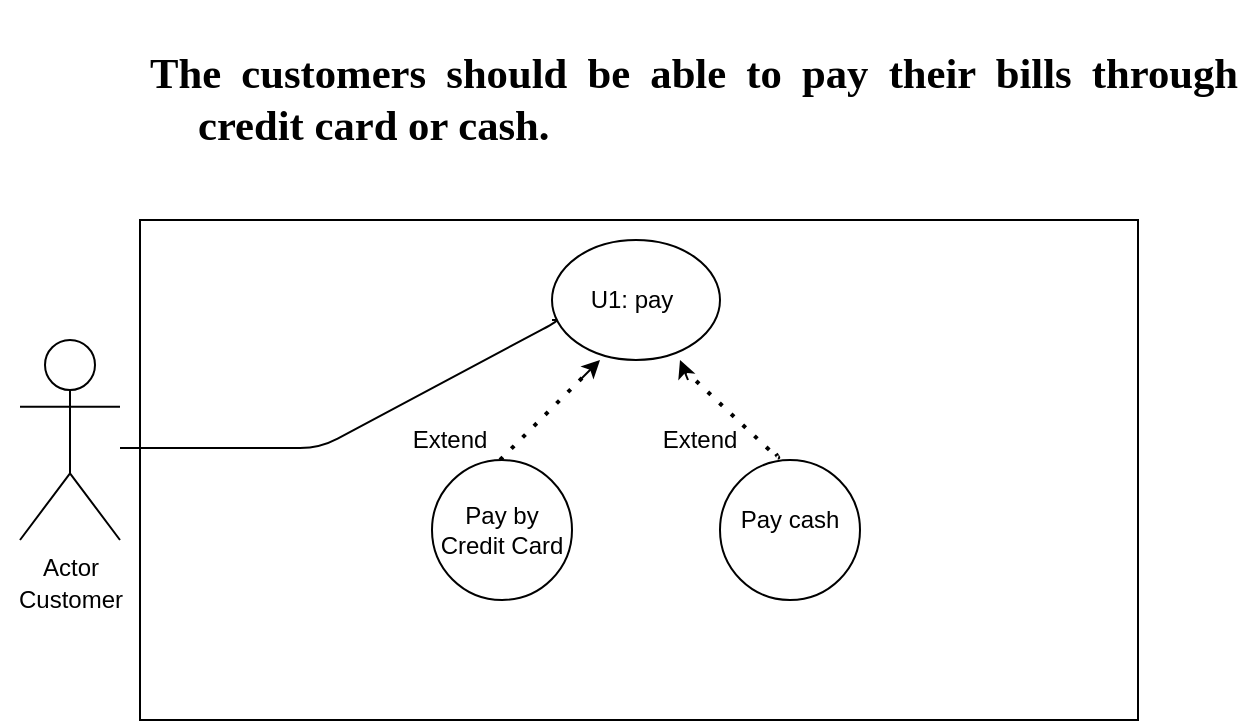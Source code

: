 <mxfile version="13.9.7" type="github">
  <diagram id="et9MhcIjCDevGPkqaGKn" name="Page-1">
    <mxGraphModel dx="868" dy="393" grid="1" gridSize="10" guides="1" tooltips="1" connect="1" arrows="1" fold="1" page="1" pageScale="1" pageWidth="827" pageHeight="1169" math="0" shadow="0">
      <root>
        <mxCell id="0" />
        <mxCell id="1" parent="0" />
        <mxCell id="blmH2qQqSrAOaY-caSB3-1" value="&lt;span style=&quot;color: rgba(0 , 0 , 0 , 0) ; font-family: monospace ; font-size: 0px&quot;&gt;%3CmxGraphModel%3E%3Croot%3E%3CmxCell%20id%3D%220%22%2F%3E%3CmxCell%20id%3D%221%22%20parent%3D%220%22%2F%3E%3CmxCell%20id%3D%222%22%20value%3D%22%22%20style%3D%22endArrow%3Dclassic%3Bhtml%3D1%3B%22%20edge%3D%221%22%20parent%3D%221%22%3E%3CmxGeometry%20width%3D%2250%22%20height%3D%2250%22%20relative%3D%221%22%20as%3D%22geometry%22%3E%3CmxPoint%20x%3D%22690%22%20y%3D%22240%22%20as%3D%22sourcePoint%22%2F%3E%3CmxPoint%20x%3D%22680%22%20y%3D%22250%22%20as%3D%22targetPoint%22%2F%3E%3C%2FmxGeometry%3E%3C%2FmxCell%3E%3C%2Froot%3E%3C%2FmxGraphModel%3E&lt;/span&gt;" style="text;html=1;strokeColor=none;fillColor=none;align=center;verticalAlign=middle;whiteSpace=wrap;rounded=0;" parent="1" vertex="1">
          <mxGeometry x="160" y="220" width="270" height="50" as="geometry" />
        </mxCell>
        <mxCell id="blmH2qQqSrAOaY-caSB3-3" value="&lt;p style=&quot;margin-top: 12.0pt ; margin-right: 0cm ; margin-bottom: 12.0pt ; margin-left: 36.0pt ; text-align: justify ; text-indent: -18.0pt ; background: white&quot;&gt;&lt;b&gt;&lt;span style=&quot;font-size: 16.0pt ; font-family: &amp;#34;calibri&amp;#34; , &amp;#34;sans-serif&amp;#34;&quot;&gt;The customers should be able to pay their bills through credit card or cash.&lt;/span&gt;&lt;/b&gt;&lt;/p&gt;" style="text;html=1;strokeColor=none;fillColor=none;align=center;verticalAlign=middle;whiteSpace=wrap;rounded=0;" parent="1" vertex="1">
          <mxGeometry x="120" y="30" width="570" height="100" as="geometry" />
        </mxCell>
        <mxCell id="blmH2qQqSrAOaY-caSB3-5" value="Actor" style="shape=umlActor;verticalLabelPosition=bottom;verticalAlign=top;html=1;outlineConnect=0;" parent="1" vertex="1">
          <mxGeometry x="80" y="200" width="50" height="100" as="geometry" />
        </mxCell>
        <mxCell id="blmH2qQqSrAOaY-caSB3-6" value="Customer" style="text;html=1;align=center;verticalAlign=middle;resizable=0;points=[];autosize=1;" parent="1" vertex="1">
          <mxGeometry x="70" y="320" width="70" height="20" as="geometry" />
        </mxCell>
        <mxCell id="blmH2qQqSrAOaY-caSB3-8" value="" style="rounded=0;whiteSpace=wrap;html=1;" parent="1" vertex="1">
          <mxGeometry x="140" y="140" width="499" height="250" as="geometry" />
        </mxCell>
        <mxCell id="blmH2qQqSrAOaY-caSB3-12" value="" style="endArrow=none;html=1;entryX=0;entryY=1;entryDx=0;entryDy=0;" parent="1" target="blmH2qQqSrAOaY-caSB3-14" edge="1">
          <mxGeometry width="50" height="50" relative="1" as="geometry">
            <mxPoint x="130" y="254" as="sourcePoint" />
            <mxPoint x="240" y="254" as="targetPoint" />
            <Array as="points">
              <mxPoint x="230" y="254" />
              <mxPoint x="350" y="190" />
            </Array>
          </mxGeometry>
        </mxCell>
        <mxCell id="blmH2qQqSrAOaY-caSB3-13" value="" style="ellipse;whiteSpace=wrap;html=1;" parent="1" vertex="1">
          <mxGeometry x="346" y="150" width="84" height="60" as="geometry" />
        </mxCell>
        <mxCell id="blmH2qQqSrAOaY-caSB3-14" value="U1: pay" style="text;html=1;strokeColor=none;fillColor=none;align=center;verticalAlign=middle;whiteSpace=wrap;rounded=0;" parent="1" vertex="1">
          <mxGeometry x="346" y="170" width="80" height="20" as="geometry" />
        </mxCell>
        <mxCell id="blmH2qQqSrAOaY-caSB3-15" value="" style="endArrow=none;dashed=1;html=1;dashPattern=1 3;strokeWidth=2;" parent="1" edge="1">
          <mxGeometry width="50" height="50" relative="1" as="geometry">
            <mxPoint x="320" y="260" as="sourcePoint" />
            <mxPoint x="370" y="210" as="targetPoint" />
          </mxGeometry>
        </mxCell>
        <mxCell id="blmH2qQqSrAOaY-caSB3-16" value="" style="endArrow=none;dashed=1;html=1;dashPattern=1 3;strokeWidth=2;entryX=0.75;entryY=1.033;entryDx=0;entryDy=0;entryPerimeter=0;exitX=0.4;exitY=-0.043;exitDx=0;exitDy=0;exitPerimeter=0;" parent="1" source="blmH2qQqSrAOaY-caSB3-19" target="blmH2qQqSrAOaY-caSB3-13" edge="1">
          <mxGeometry width="50" height="50" relative="1" as="geometry">
            <mxPoint x="450" y="240" as="sourcePoint" />
            <mxPoint x="380" y="220" as="targetPoint" />
            <Array as="points">
              <mxPoint x="460" y="260" />
            </Array>
          </mxGeometry>
        </mxCell>
        <mxCell id="blmH2qQqSrAOaY-caSB3-18" value="" style="ellipse;whiteSpace=wrap;html=1;aspect=fixed;" parent="1" vertex="1">
          <mxGeometry x="286" y="260" width="70" height="70" as="geometry" />
        </mxCell>
        <mxCell id="blmH2qQqSrAOaY-caSB3-19" value="" style="ellipse;whiteSpace=wrap;html=1;aspect=fixed;" parent="1" vertex="1">
          <mxGeometry x="430" y="260" width="70" height="70" as="geometry" />
        </mxCell>
        <mxCell id="blmH2qQqSrAOaY-caSB3-21" value="Pay cash" style="text;html=1;strokeColor=none;fillColor=none;align=center;verticalAlign=middle;whiteSpace=wrap;rounded=0;" parent="1" vertex="1">
          <mxGeometry x="430" y="280" width="70" height="20" as="geometry" />
        </mxCell>
        <mxCell id="blmH2qQqSrAOaY-caSB3-22" value="Pay by Credit Card" style="text;html=1;strokeColor=none;fillColor=none;align=center;verticalAlign=middle;whiteSpace=wrap;rounded=0;" parent="1" vertex="1">
          <mxGeometry x="286" y="285" width="70" height="20" as="geometry" />
        </mxCell>
        <mxCell id="blmH2qQqSrAOaY-caSB3-25" value="Extend" style="text;html=1;strokeColor=none;fillColor=none;align=center;verticalAlign=middle;whiteSpace=wrap;rounded=0;" parent="1" vertex="1">
          <mxGeometry x="400" y="240" width="40" height="20" as="geometry" />
        </mxCell>
        <mxCell id="blmH2qQqSrAOaY-caSB3-26" value="Extend" style="text;html=1;strokeColor=none;fillColor=none;align=center;verticalAlign=middle;whiteSpace=wrap;rounded=0;" parent="1" vertex="1">
          <mxGeometry x="275" y="240" width="40" height="20" as="geometry" />
        </mxCell>
        <mxCell id="blmH2qQqSrAOaY-caSB3-34" value="" style="endArrow=classic;html=1;" parent="1" edge="1">
          <mxGeometry width="50" height="50" relative="1" as="geometry">
            <mxPoint x="414" y="220" as="sourcePoint" />
            <mxPoint x="410" y="210" as="targetPoint" />
            <Array as="points" />
          </mxGeometry>
        </mxCell>
        <mxCell id="Sd8b031lVyqty2nkH0bP-1" value="" style="endArrow=classic;html=1;" edge="1" parent="1">
          <mxGeometry width="50" height="50" relative="1" as="geometry">
            <mxPoint x="360" y="220" as="sourcePoint" />
            <mxPoint x="370" y="210" as="targetPoint" />
            <Array as="points" />
          </mxGeometry>
        </mxCell>
      </root>
    </mxGraphModel>
  </diagram>
</mxfile>
